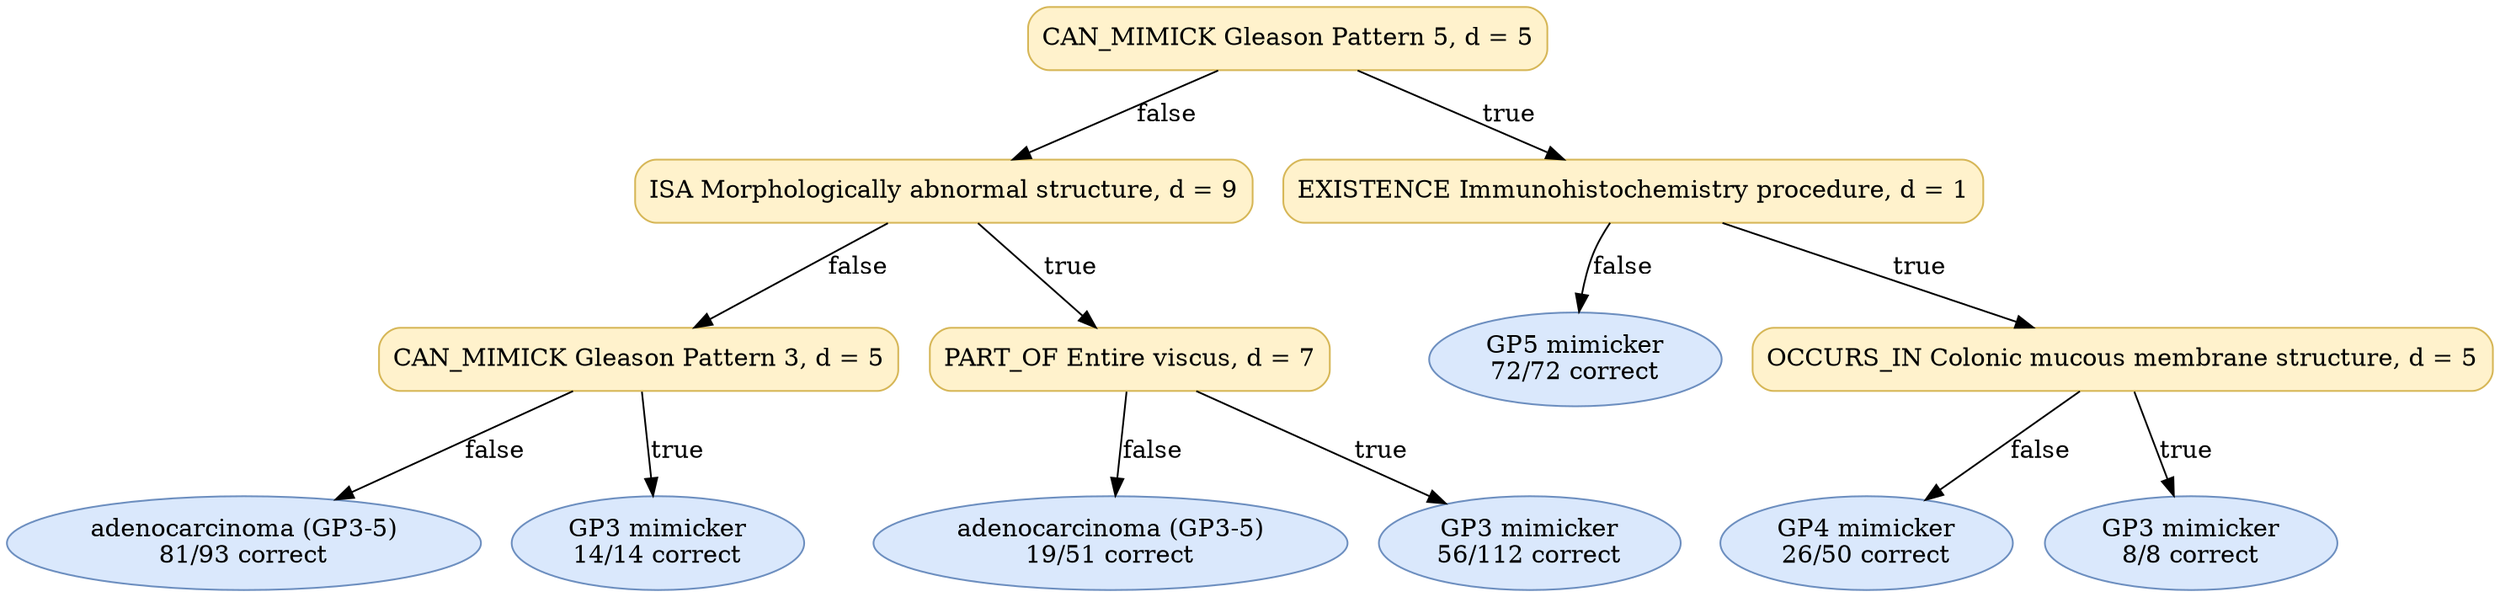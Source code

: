 digraph "DT" {
fontname="Times-Roman";
label="";
node [fontname="Times-Roman"];
Node1 [color="#D6B656", fillcolor="#FFF2CC", label="CAN_MIMICK Gleason Pattern 5, d = 5", shape="box", style="rounded,filled"];
Node2 [color="#D6B656", fillcolor="#FFF2CC", label="ISA Morphologically abnormal structure, d = 9", shape="box", style="rounded,filled"];
Node3 [color="#D6B656", fillcolor="#FFF2CC", label="CAN_MIMICK Gleason Pattern 3, d = 5", shape="box", style="rounded,filled"];
Node4 [color="#6C8EBF", fillcolor="#DAE8FC", label=<adenocarcinoma (GP3-5)<br/>81/93 correct>, shape="ellipse", style="rounded,filled"];
Node5 [color="#6C8EBF", fillcolor="#DAE8FC", label=<GP3 mimicker<br/>14/14 correct>, shape="ellipse", style="rounded,filled"];
Node6 [color="#D6B656", fillcolor="#FFF2CC", label="PART_OF Entire viscus, d = 7", shape="box", style="rounded,filled"];
Node7 [color="#6C8EBF", fillcolor="#DAE8FC", label=<adenocarcinoma (GP3-5)<br/>19/51 correct>, shape="ellipse", style="rounded,filled"];
Node8 [color="#6C8EBF", fillcolor="#DAE8FC", label=<GP3 mimicker<br/>56/112 correct>, shape="ellipse", style="rounded,filled"];
Node9 [color="#D6B656", fillcolor="#FFF2CC", label="EXISTENCE Immunohistochemistry procedure, d = 1", shape="box", style="rounded,filled"];
Node10 [color="#6C8EBF", fillcolor="#DAE8FC", label=<GP5 mimicker<br/>72/72 correct>, shape="ellipse", style="rounded,filled"];
Node11 [color="#D6B656", fillcolor="#FFF2CC", label="OCCURS_IN Colonic mucous membrane structure, d = 5", shape="box", style="rounded,filled"];
Node12 [color="#6C8EBF", fillcolor="#DAE8FC", label=<GP4 mimicker<br/>26/50 correct>, shape="ellipse", style="rounded,filled"];
Node13 [color="#6C8EBF", fillcolor="#DAE8FC", label=<GP3 mimicker<br/>8/8 correct>, shape="ellipse", style="rounded,filled"];
Node1 -> Node2  [key=0, label="false"];
Node1 -> Node9  [key=0, label="true"];
Node2 -> Node3  [key=0, label="false"];
Node2 -> Node6  [key=0, label="true"];
Node3 -> Node4  [key=0, label="false"];
Node3 -> Node5  [key=0, label="true"];
Node6 -> Node7  [key=0, label="false"];
Node6 -> Node8  [key=0, label="true"];
Node9 -> Node10  [key=0, label="false"];
Node9 -> Node11  [key=0, label="true"];
Node11 -> Node12  [key=0, label="false"];
Node11 -> Node13  [key=0, label="true"];
}
